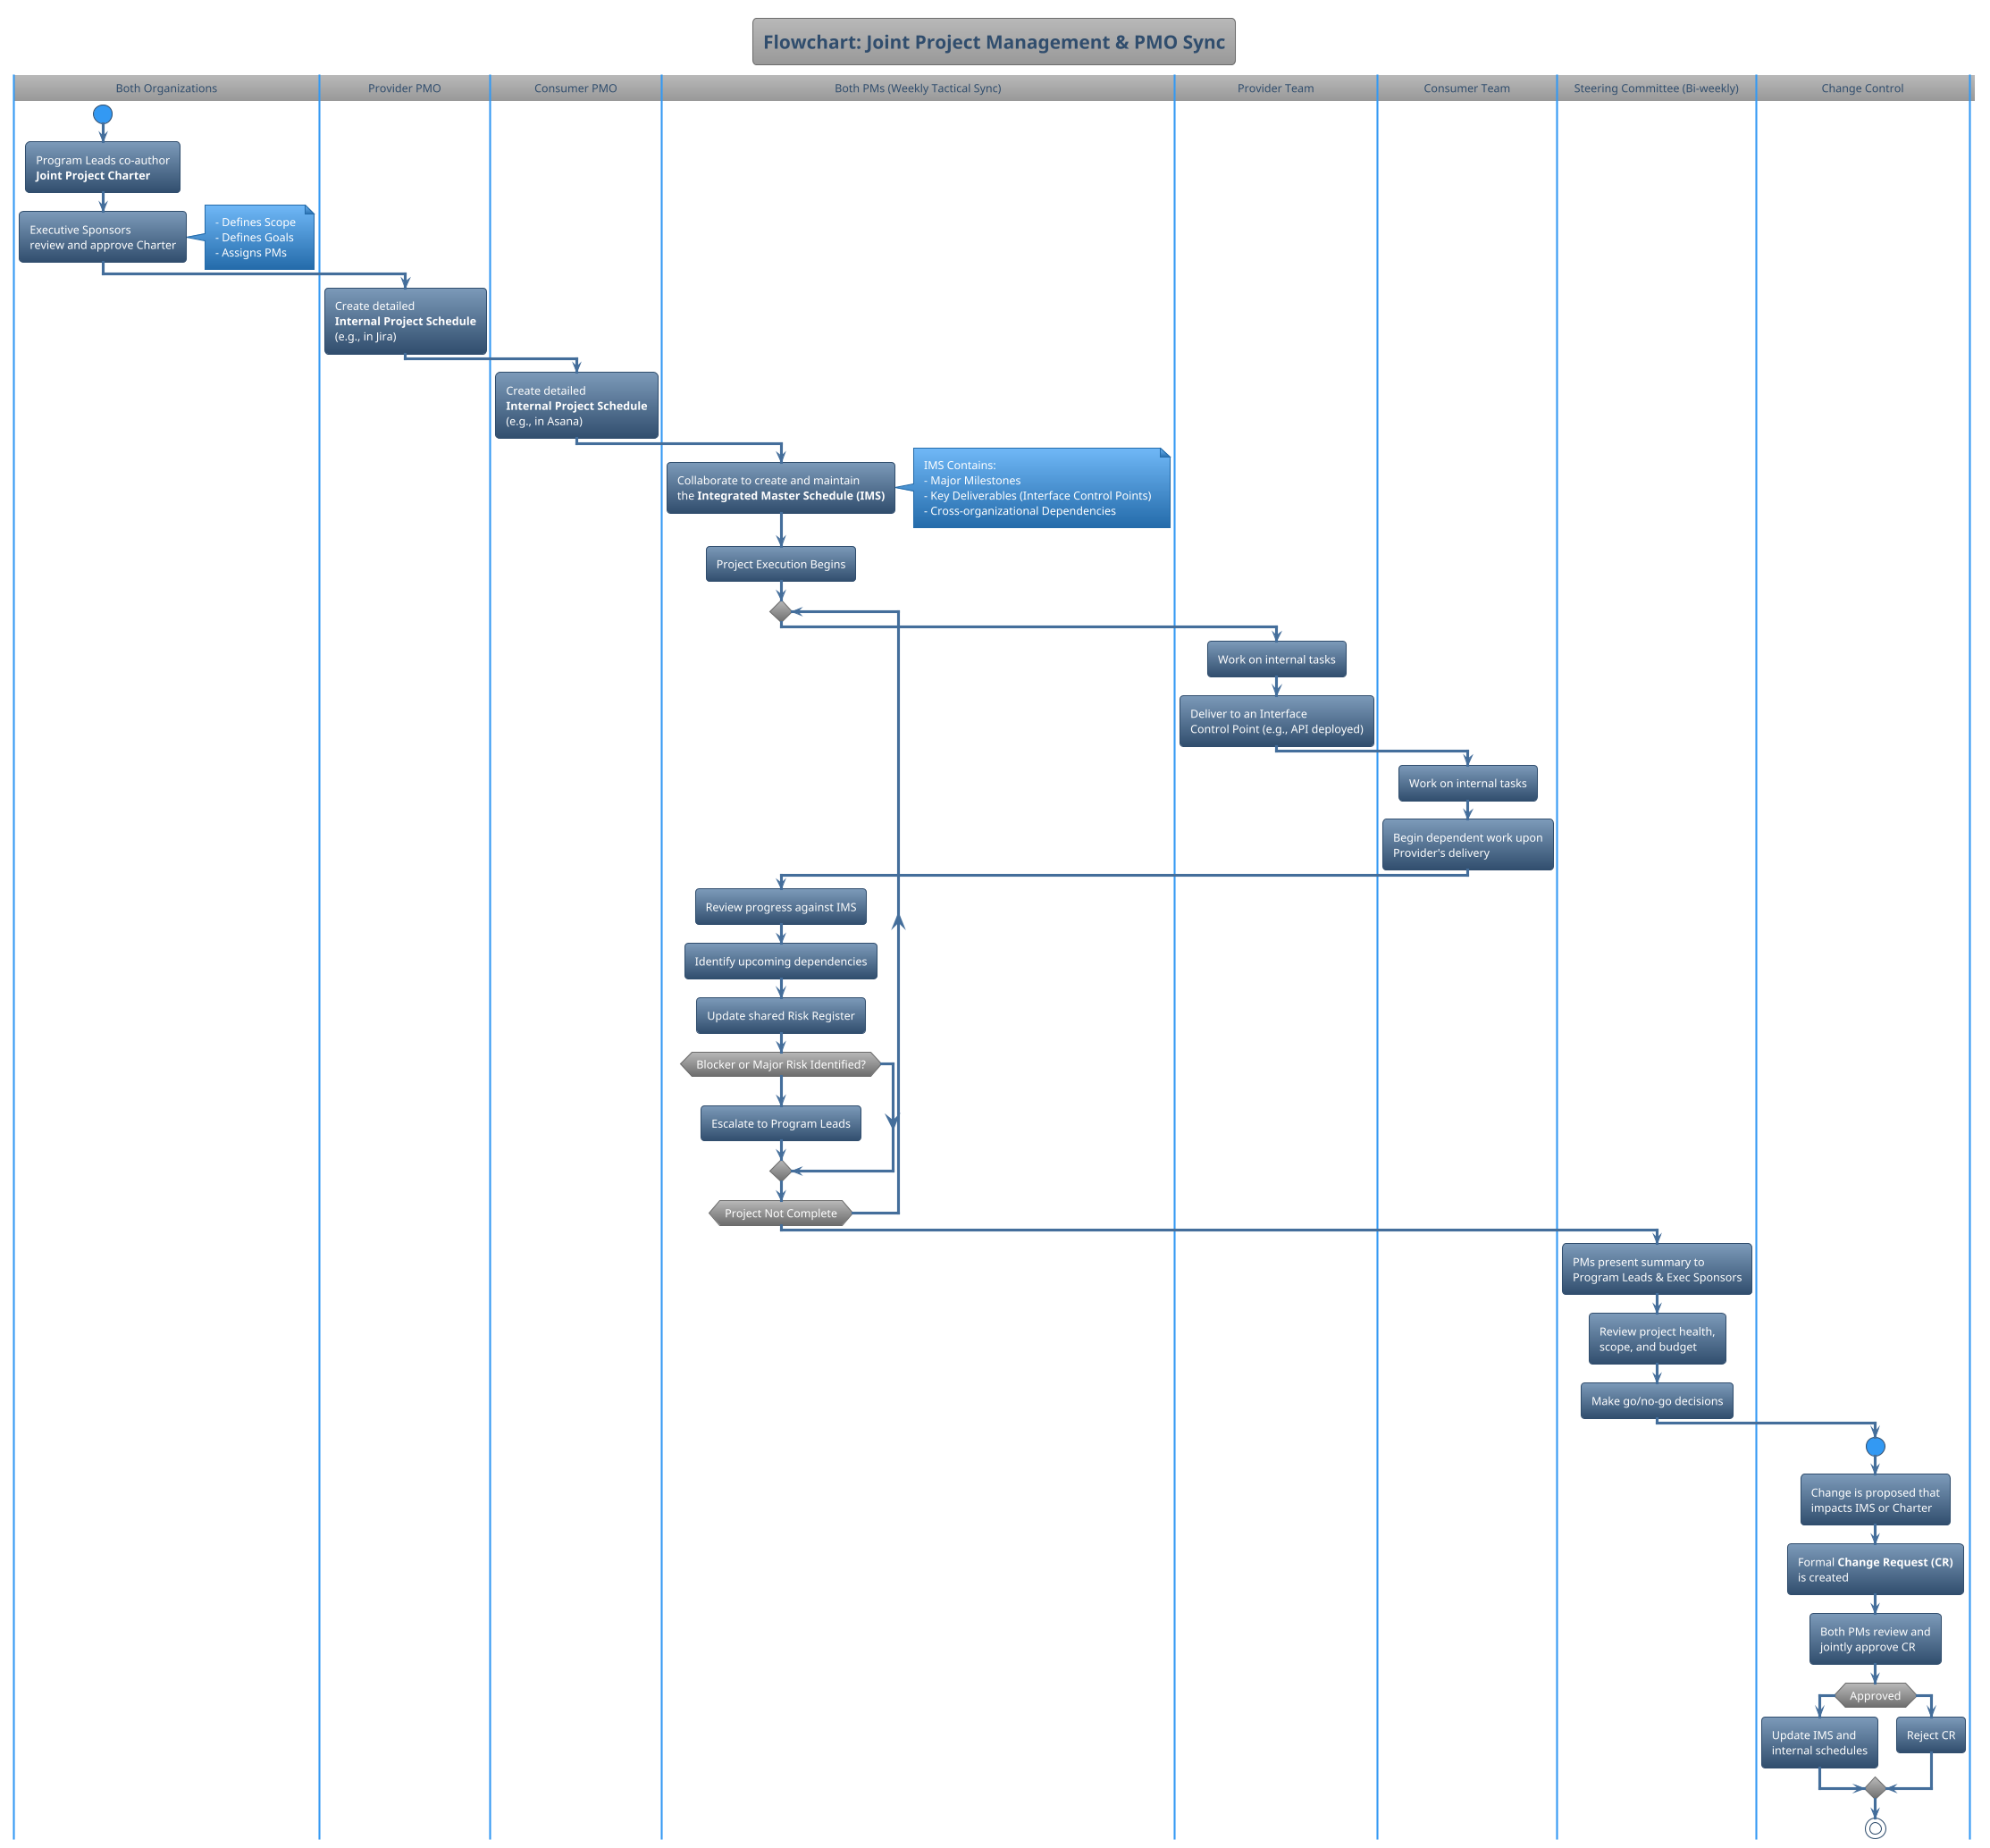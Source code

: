 @startuml PMO Synchronization Flowchart

!theme spacelab

title "Flowchart: Joint Project Management & PMO Sync"

|Both Organizations|
start
:Program Leads co-author
**Joint Project Charter**;
:Executive Sponsors
review and approve Charter;
note right
  - Defines Scope
  - Defines Goals
  - Assigns PMs
end note

|Provider PMO|
:Create detailed
**Internal Project Schedule**
(e.g., in Jira);

|Consumer PMO|
:Create detailed
**Internal Project Schedule**
(e.g., in Asana);

|Both PMs (Weekly Tactical Sync)|
:Collaborate to create and maintain
the **Integrated Master Schedule (IMS)**;
note right
  IMS Contains:
  - Major Milestones
  - Key Deliverables (Interface Control Points)
  - Cross-organizational Dependencies
end note

:Project Execution Begins;

repeat
  |Provider Team|
  :Work on internal tasks;
  :Deliver to an Interface
  Control Point (e.g., API deployed);

  |Consumer Team|
  :Work on internal tasks;
  :Begin dependent work upon
  Provider's delivery;

  |Both PMs (Weekly Tactical Sync)|
  :Review progress against IMS;
  :Identify upcoming dependencies;
  :Update shared Risk Register;
  if (Blocker or Major Risk Identified?) then (yes)
    :Escalate to Program Leads;
  endif
repeat while (Project Not Complete)

|Steering Committee (Bi-weekly)|
:PMs present summary to
Program Leads & Exec Sponsors;
:Review project health,
scope, and budget;
:Make go/no-go decisions;

|Change Control|
start
:Change is proposed that
impacts IMS or Charter;
:Formal **Change Request (CR)**
is created;
:Both PMs review and
jointly approve CR;
if (Approved) then (yes)
  :Update IMS and
  internal schedules;
else (no)
  :Reject CR;
endif
stop

@enduml
